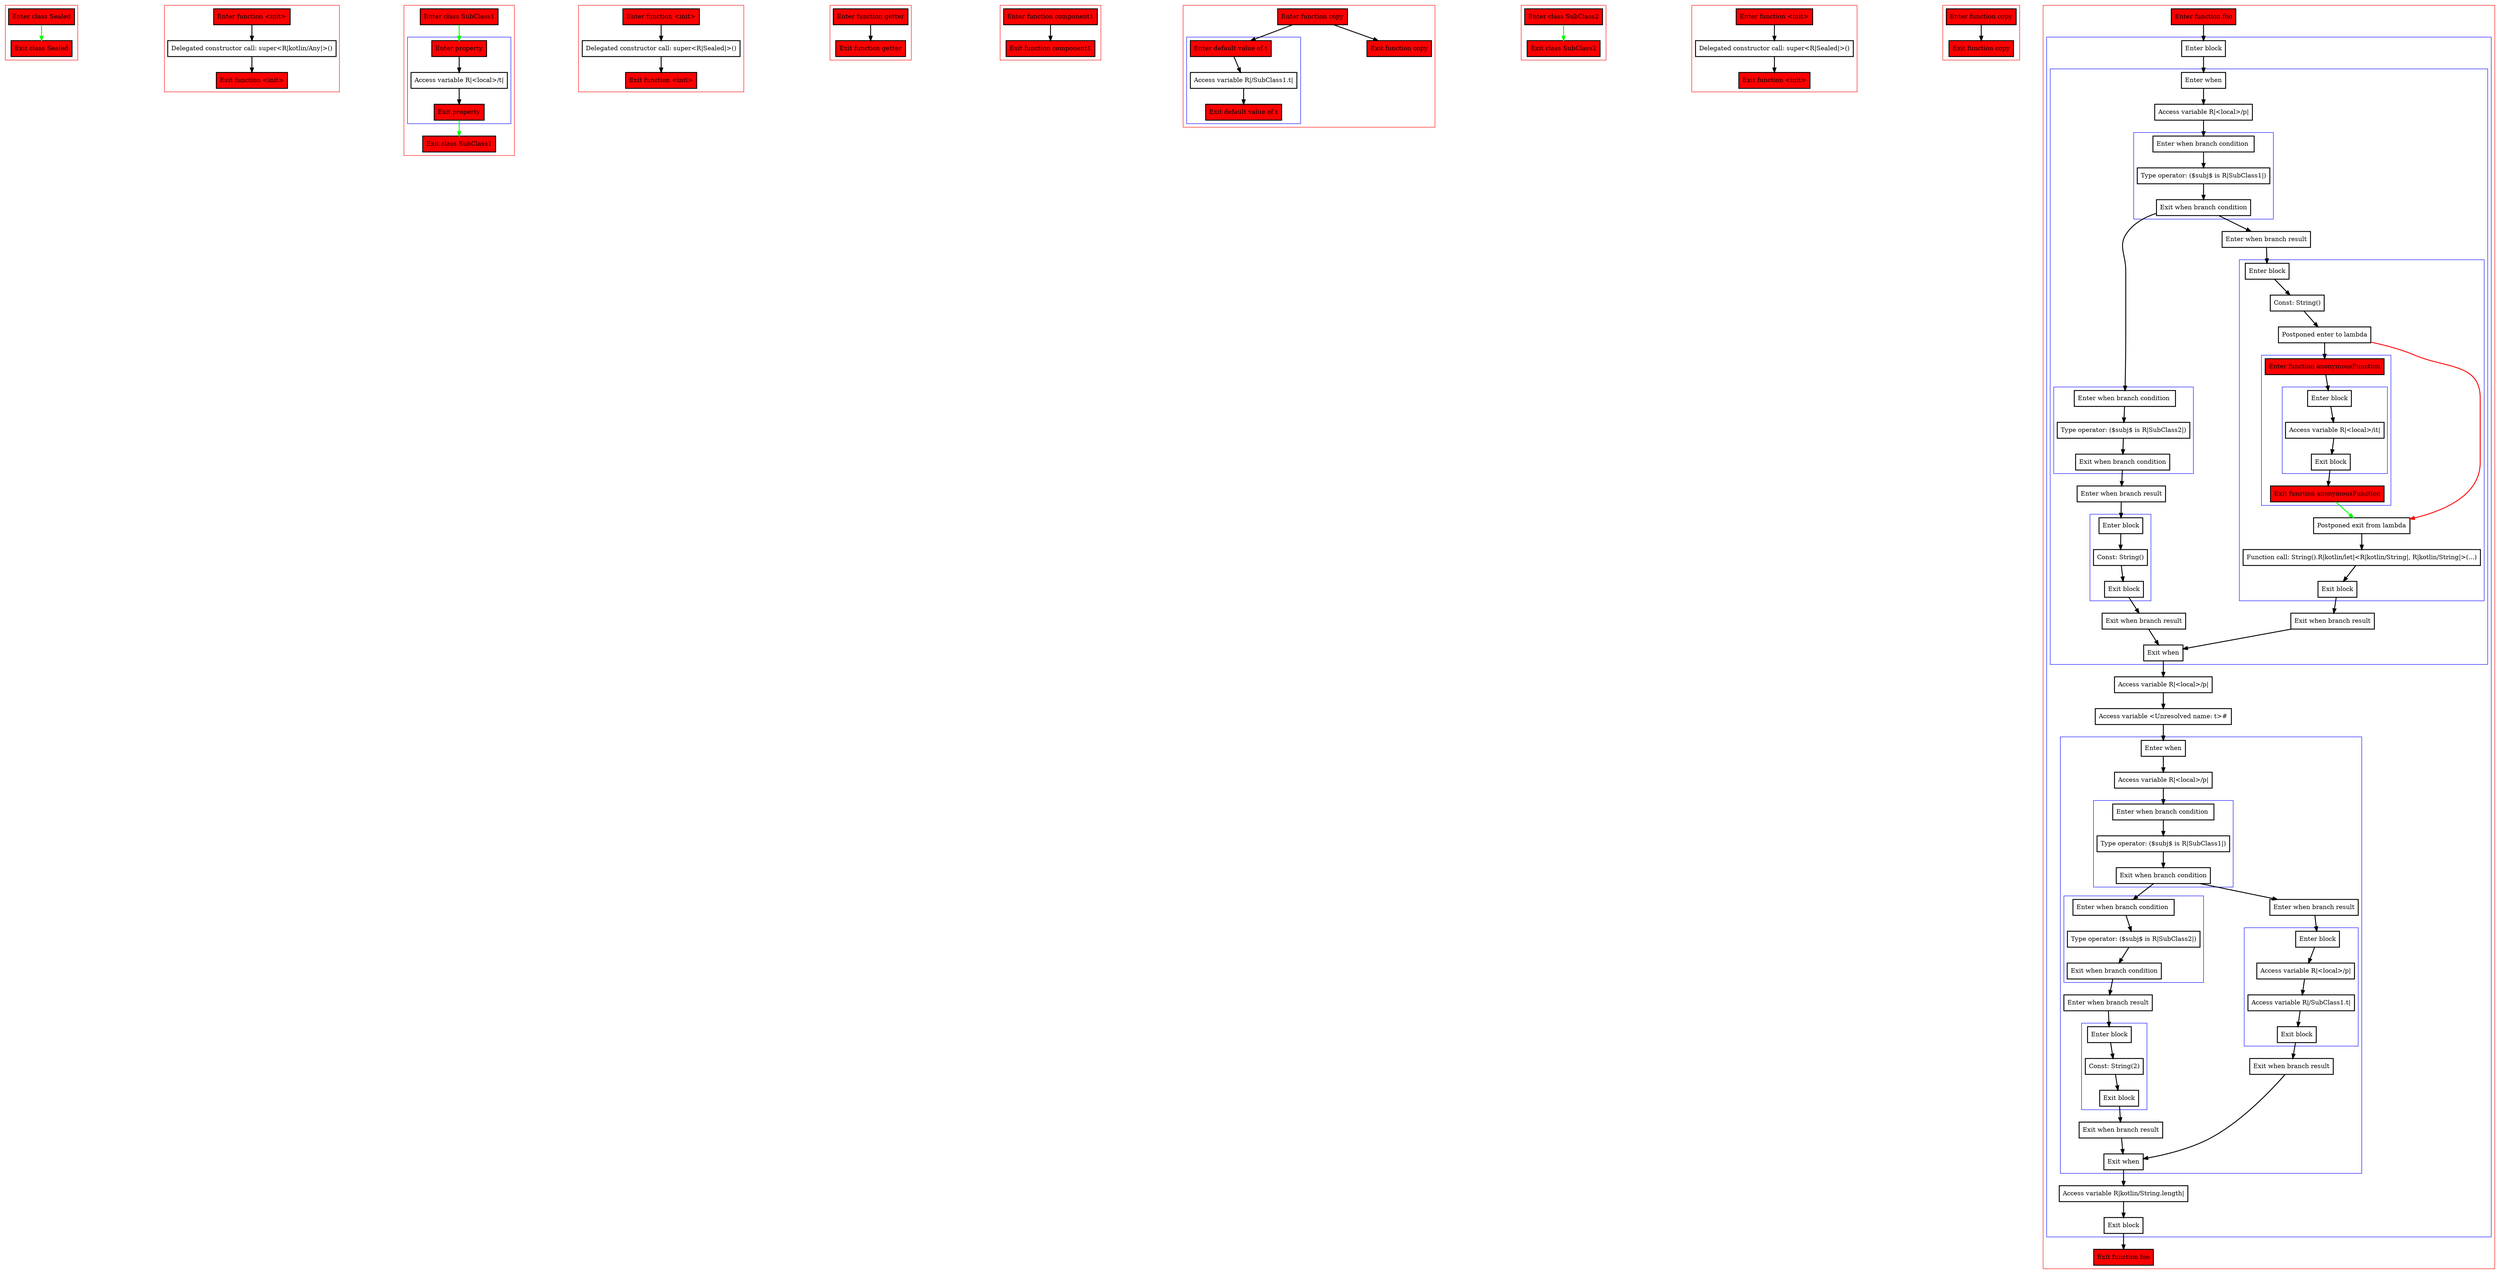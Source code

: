 digraph lambdaInWhenBranch_kt {
    graph [nodesep=3]
    node [shape=box penwidth=2]
    edge [penwidth=2]

    subgraph cluster_0 {
        color=red
        0 [label="Enter class Sealed" style="filled" fillcolor=red];
        1 [label="Exit class Sealed" style="filled" fillcolor=red];
    }
    0 -> {1} [color=green];

    subgraph cluster_1 {
        color=red
        2 [label="Enter function <init>" style="filled" fillcolor=red];
        3 [label="Delegated constructor call: super<R|kotlin/Any|>()"];
        4 [label="Exit function <init>" style="filled" fillcolor=red];
    }
    2 -> {3};
    3 -> {4};

    subgraph cluster_2 {
        color=red
        5 [label="Enter class SubClass1" style="filled" fillcolor=red];
        subgraph cluster_3 {
            color=blue
            7 [label="Enter property" style="filled" fillcolor=red];
            8 [label="Access variable R|<local>/t|"];
            9 [label="Exit property" style="filled" fillcolor=red];
        }
        6 [label="Exit class SubClass1" style="filled" fillcolor=red];
    }
    5 -> {7} [color=green];
    7 -> {8};
    8 -> {9};
    9 -> {6} [color=green];

    subgraph cluster_4 {
        color=red
        10 [label="Enter function <init>" style="filled" fillcolor=red];
        11 [label="Delegated constructor call: super<R|Sealed|>()"];
        12 [label="Exit function <init>" style="filled" fillcolor=red];
    }
    10 -> {11};
    11 -> {12};

    subgraph cluster_5 {
        color=red
        13 [label="Enter function getter" style="filled" fillcolor=red];
        14 [label="Exit function getter" style="filled" fillcolor=red];
    }
    13 -> {14};

    subgraph cluster_6 {
        color=red
        15 [label="Enter function component1" style="filled" fillcolor=red];
        16 [label="Exit function component1" style="filled" fillcolor=red];
    }
    15 -> {16};

    subgraph cluster_7 {
        color=red
        17 [label="Enter function copy" style="filled" fillcolor=red];
        subgraph cluster_8 {
            color=blue
            19 [label="Enter default value of t" style="filled" fillcolor=red];
            20 [label="Access variable R|/SubClass1.t|"];
            21 [label="Exit default value of t" style="filled" fillcolor=red];
        }
        18 [label="Exit function copy" style="filled" fillcolor=red];
    }
    17 -> {19 18};
    19 -> {20};
    20 -> {21};

    subgraph cluster_9 {
        color=red
        22 [label="Enter class SubClass2" style="filled" fillcolor=red];
        23 [label="Exit class SubClass2" style="filled" fillcolor=red];
    }
    22 -> {23} [color=green];

    subgraph cluster_10 {
        color=red
        24 [label="Enter function <init>" style="filled" fillcolor=red];
        25 [label="Delegated constructor call: super<R|Sealed|>()"];
        26 [label="Exit function <init>" style="filled" fillcolor=red];
    }
    24 -> {25};
    25 -> {26};

    subgraph cluster_11 {
        color=red
        27 [label="Enter function copy" style="filled" fillcolor=red];
        28 [label="Exit function copy" style="filled" fillcolor=red];
    }
    27 -> {28};

    subgraph cluster_12 {
        color=red
        29 [label="Enter function foo" style="filled" fillcolor=red];
        subgraph cluster_13 {
            color=blue
            30 [label="Enter block"];
            subgraph cluster_14 {
                color=blue
                31 [label="Enter when"];
                32 [label="Access variable R|<local>/p|"];
                subgraph cluster_15 {
                    color=blue
                    33 [label="Enter when branch condition "];
                    34 [label="Type operator: ($subj$ is R|SubClass1|)"];
                    35 [label="Exit when branch condition"];
                }
                subgraph cluster_16 {
                    color=blue
                    36 [label="Enter when branch condition "];
                    37 [label="Type operator: ($subj$ is R|SubClass2|)"];
                    38 [label="Exit when branch condition"];
                }
                39 [label="Enter when branch result"];
                subgraph cluster_17 {
                    color=blue
                    40 [label="Enter block"];
                    41 [label="Const: String()"];
                    42 [label="Exit block"];
                }
                43 [label="Exit when branch result"];
                44 [label="Enter when branch result"];
                subgraph cluster_18 {
                    color=blue
                    45 [label="Enter block"];
                    46 [label="Const: String()"];
                    47 [label="Postponed enter to lambda"];
                    subgraph cluster_19 {
                        color=blue
                        78 [label="Enter function anonymousFunction" style="filled" fillcolor=red];
                        subgraph cluster_20 {
                            color=blue
                            79 [label="Enter block"];
                            80 [label="Access variable R|<local>/it|"];
                            81 [label="Exit block"];
                        }
                        82 [label="Exit function anonymousFunction" style="filled" fillcolor=red];
                    }
                    48 [label="Postponed exit from lambda"];
                    49 [label="Function call: String().R|kotlin/let|<R|kotlin/String|, R|kotlin/String|>(...)"];
                    50 [label="Exit block"];
                }
                51 [label="Exit when branch result"];
                52 [label="Exit when"];
            }
            53 [label="Access variable R|<local>/p|"];
            54 [label="Access variable <Unresolved name: t>#"];
            subgraph cluster_21 {
                color=blue
                55 [label="Enter when"];
                56 [label="Access variable R|<local>/p|"];
                subgraph cluster_22 {
                    color=blue
                    57 [label="Enter when branch condition "];
                    58 [label="Type operator: ($subj$ is R|SubClass1|)"];
                    59 [label="Exit when branch condition"];
                }
                subgraph cluster_23 {
                    color=blue
                    60 [label="Enter when branch condition "];
                    61 [label="Type operator: ($subj$ is R|SubClass2|)"];
                    62 [label="Exit when branch condition"];
                }
                63 [label="Enter when branch result"];
                subgraph cluster_24 {
                    color=blue
                    64 [label="Enter block"];
                    65 [label="Const: String(2)"];
                    66 [label="Exit block"];
                }
                67 [label="Exit when branch result"];
                68 [label="Enter when branch result"];
                subgraph cluster_25 {
                    color=blue
                    69 [label="Enter block"];
                    70 [label="Access variable R|<local>/p|"];
                    71 [label="Access variable R|/SubClass1.t|"];
                    72 [label="Exit block"];
                }
                73 [label="Exit when branch result"];
                74 [label="Exit when"];
            }
            75 [label="Access variable R|kotlin/String.length|"];
            76 [label="Exit block"];
        }
        77 [label="Exit function foo" style="filled" fillcolor=red];
    }
    29 -> {30};
    30 -> {31};
    31 -> {32};
    32 -> {33};
    33 -> {34};
    34 -> {35};
    35 -> {44 36};
    36 -> {37};
    37 -> {38};
    38 -> {39};
    39 -> {40};
    40 -> {41};
    41 -> {42};
    42 -> {43};
    43 -> {52};
    44 -> {45};
    45 -> {46};
    46 -> {47};
    47 -> {78};
    47 -> {48} [color=red];
    48 -> {49};
    49 -> {50};
    50 -> {51};
    51 -> {52};
    52 -> {53};
    53 -> {54};
    54 -> {55};
    55 -> {56};
    56 -> {57};
    57 -> {58};
    58 -> {59};
    59 -> {68 60};
    60 -> {61};
    61 -> {62};
    62 -> {63};
    63 -> {64};
    64 -> {65};
    65 -> {66};
    66 -> {67};
    67 -> {74};
    68 -> {69};
    69 -> {70};
    70 -> {71};
    71 -> {72};
    72 -> {73};
    73 -> {74};
    74 -> {75};
    75 -> {76};
    76 -> {77};
    78 -> {79};
    79 -> {80};
    80 -> {81};
    81 -> {82};
    82 -> {48} [color=green];

}
